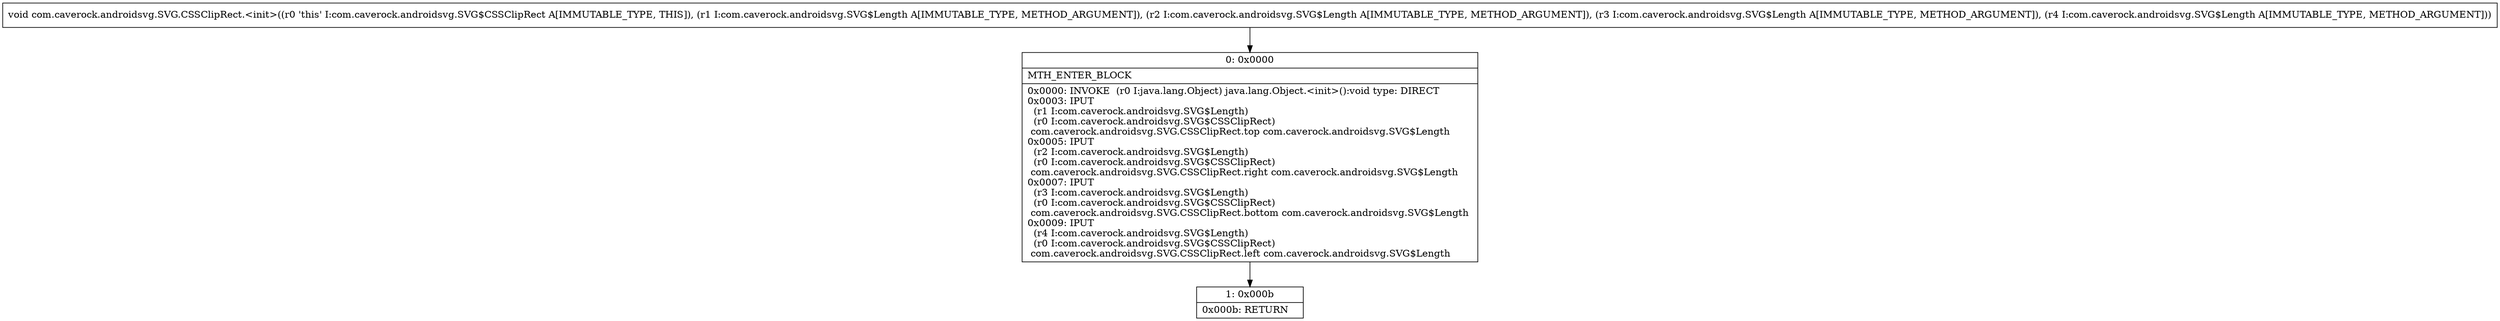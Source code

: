 digraph "CFG forcom.caverock.androidsvg.SVG.CSSClipRect.\<init\>(Lcom\/caverock\/androidsvg\/SVG$Length;Lcom\/caverock\/androidsvg\/SVG$Length;Lcom\/caverock\/androidsvg\/SVG$Length;Lcom\/caverock\/androidsvg\/SVG$Length;)V" {
Node_0 [shape=record,label="{0\:\ 0x0000|MTH_ENTER_BLOCK\l|0x0000: INVOKE  (r0 I:java.lang.Object) java.lang.Object.\<init\>():void type: DIRECT \l0x0003: IPUT  \l  (r1 I:com.caverock.androidsvg.SVG$Length)\l  (r0 I:com.caverock.androidsvg.SVG$CSSClipRect)\l com.caverock.androidsvg.SVG.CSSClipRect.top com.caverock.androidsvg.SVG$Length \l0x0005: IPUT  \l  (r2 I:com.caverock.androidsvg.SVG$Length)\l  (r0 I:com.caverock.androidsvg.SVG$CSSClipRect)\l com.caverock.androidsvg.SVG.CSSClipRect.right com.caverock.androidsvg.SVG$Length \l0x0007: IPUT  \l  (r3 I:com.caverock.androidsvg.SVG$Length)\l  (r0 I:com.caverock.androidsvg.SVG$CSSClipRect)\l com.caverock.androidsvg.SVG.CSSClipRect.bottom com.caverock.androidsvg.SVG$Length \l0x0009: IPUT  \l  (r4 I:com.caverock.androidsvg.SVG$Length)\l  (r0 I:com.caverock.androidsvg.SVG$CSSClipRect)\l com.caverock.androidsvg.SVG.CSSClipRect.left com.caverock.androidsvg.SVG$Length \l}"];
Node_1 [shape=record,label="{1\:\ 0x000b|0x000b: RETURN   \l}"];
MethodNode[shape=record,label="{void com.caverock.androidsvg.SVG.CSSClipRect.\<init\>((r0 'this' I:com.caverock.androidsvg.SVG$CSSClipRect A[IMMUTABLE_TYPE, THIS]), (r1 I:com.caverock.androidsvg.SVG$Length A[IMMUTABLE_TYPE, METHOD_ARGUMENT]), (r2 I:com.caverock.androidsvg.SVG$Length A[IMMUTABLE_TYPE, METHOD_ARGUMENT]), (r3 I:com.caverock.androidsvg.SVG$Length A[IMMUTABLE_TYPE, METHOD_ARGUMENT]), (r4 I:com.caverock.androidsvg.SVG$Length A[IMMUTABLE_TYPE, METHOD_ARGUMENT])) }"];
MethodNode -> Node_0;
Node_0 -> Node_1;
}

